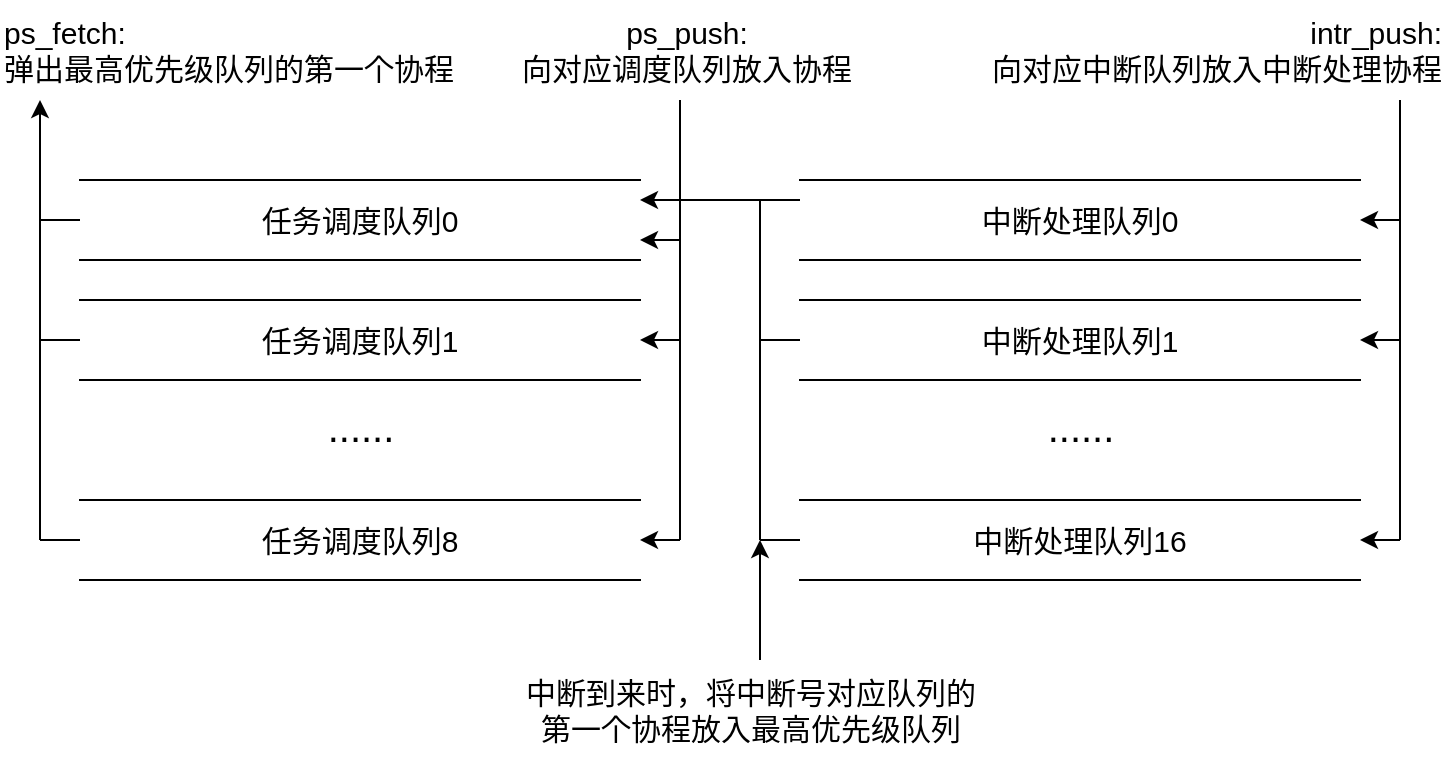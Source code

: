 <mxfile version="24.3.1" type="device">
  <diagram name="第 1 页" id="asTsl10v3yfyGCw3B43l">
    <mxGraphModel dx="1050" dy="611" grid="1" gridSize="10" guides="1" tooltips="1" connect="1" arrows="1" fold="1" page="1" pageScale="1" pageWidth="827" pageHeight="1169" math="0" shadow="0">
      <root>
        <mxCell id="0" />
        <mxCell id="1" parent="0" />
        <mxCell id="mtIBvJoiP3hW8IMaiELa-23" style="edgeStyle=orthogonalEdgeStyle;rounded=0;orthogonalLoop=1;jettySize=auto;html=1;exitX=1;exitY=0.25;exitDx=0;exitDy=0;endArrow=none;endFill=0;startArrow=classic;startFill=1;" parent="1" source="mtIBvJoiP3hW8IMaiELa-1" edge="1">
          <mxGeometry relative="1" as="geometry">
            <mxPoint x="460" y="130" as="targetPoint" />
            <mxPoint x="360" y="130" as="sourcePoint" />
          </mxGeometry>
        </mxCell>
        <mxCell id="mtIBvJoiP3hW8IMaiELa-29" style="edgeStyle=orthogonalEdgeStyle;rounded=0;orthogonalLoop=1;jettySize=auto;html=1;exitX=1;exitY=0.75;exitDx=0;exitDy=0;startArrow=classic;startFill=1;endArrow=none;endFill=0;" parent="1" source="mtIBvJoiP3hW8IMaiELa-1" edge="1">
          <mxGeometry relative="1" as="geometry">
            <mxPoint x="420" y="150" as="targetPoint" />
          </mxGeometry>
        </mxCell>
        <mxCell id="mtIBvJoiP3hW8IMaiELa-37" style="edgeStyle=orthogonalEdgeStyle;rounded=0;orthogonalLoop=1;jettySize=auto;html=1;exitX=0;exitY=0.5;exitDx=0;exitDy=0;endArrow=none;endFill=0;" parent="1" source="mtIBvJoiP3hW8IMaiELa-1" edge="1">
          <mxGeometry relative="1" as="geometry">
            <mxPoint x="100" y="140" as="targetPoint" />
          </mxGeometry>
        </mxCell>
        <mxCell id="mtIBvJoiP3hW8IMaiELa-1" value="" style="shape=partialRectangle;whiteSpace=wrap;html=1;left=0;right=0;fillColor=none;" parent="1" vertex="1">
          <mxGeometry x="120" y="120" width="280" height="40" as="geometry" />
        </mxCell>
        <mxCell id="mtIBvJoiP3hW8IMaiELa-32" style="edgeStyle=orthogonalEdgeStyle;rounded=0;orthogonalLoop=1;jettySize=auto;html=1;exitX=1;exitY=0.5;exitDx=0;exitDy=0;endArrow=none;endFill=0;startArrow=classic;startFill=1;" parent="1" source="mtIBvJoiP3hW8IMaiELa-2" edge="1">
          <mxGeometry relative="1" as="geometry">
            <mxPoint x="420" y="200" as="targetPoint" />
          </mxGeometry>
        </mxCell>
        <mxCell id="mtIBvJoiP3hW8IMaiELa-36" style="edgeStyle=orthogonalEdgeStyle;rounded=0;orthogonalLoop=1;jettySize=auto;html=1;exitX=0;exitY=0.5;exitDx=0;exitDy=0;endArrow=none;endFill=0;" parent="1" source="mtIBvJoiP3hW8IMaiELa-2" edge="1">
          <mxGeometry relative="1" as="geometry">
            <mxPoint x="100" y="200" as="targetPoint" />
          </mxGeometry>
        </mxCell>
        <mxCell id="mtIBvJoiP3hW8IMaiELa-2" value="" style="shape=partialRectangle;whiteSpace=wrap;html=1;left=0;right=0;fillColor=none;" parent="1" vertex="1">
          <mxGeometry x="120" y="180" width="280" height="40" as="geometry" />
        </mxCell>
        <mxCell id="mtIBvJoiP3hW8IMaiELa-31" style="edgeStyle=orthogonalEdgeStyle;rounded=0;orthogonalLoop=1;jettySize=auto;html=1;exitX=1;exitY=0.5;exitDx=0;exitDy=0;startArrow=classic;startFill=1;endArrow=none;endFill=0;" parent="1" source="mtIBvJoiP3hW8IMaiELa-3" edge="1">
          <mxGeometry relative="1" as="geometry">
            <mxPoint x="420" y="300" as="targetPoint" />
          </mxGeometry>
        </mxCell>
        <mxCell id="mtIBvJoiP3hW8IMaiELa-35" style="edgeStyle=orthogonalEdgeStyle;rounded=0;orthogonalLoop=1;jettySize=auto;html=1;exitX=0;exitY=0.5;exitDx=0;exitDy=0;endArrow=none;endFill=0;" parent="1" source="mtIBvJoiP3hW8IMaiELa-3" edge="1">
          <mxGeometry relative="1" as="geometry">
            <mxPoint x="100" y="300" as="targetPoint" />
          </mxGeometry>
        </mxCell>
        <mxCell id="mtIBvJoiP3hW8IMaiELa-3" value="" style="shape=partialRectangle;whiteSpace=wrap;html=1;left=0;right=0;fillColor=none;" parent="1" vertex="1">
          <mxGeometry x="120" y="280" width="280" height="40" as="geometry" />
        </mxCell>
        <mxCell id="mtIBvJoiP3hW8IMaiELa-4" value="&lt;font style=&quot;font-size: 20px;&quot;&gt;......&lt;/font&gt;" style="text;html=1;align=center;verticalAlign=middle;resizable=0;points=[];autosize=1;strokeColor=none;fillColor=none;" parent="1" vertex="1">
          <mxGeometry x="230" y="223" width="60" height="40" as="geometry" />
        </mxCell>
        <mxCell id="mtIBvJoiP3hW8IMaiELa-6" value="&lt;font style=&quot;font-size: 15px;&quot;&gt;任务调度队列0&lt;/font&gt;" style="text;html=1;align=center;verticalAlign=middle;whiteSpace=wrap;rounded=0;" parent="1" vertex="1">
          <mxGeometry x="192" y="125" width="136" height="30" as="geometry" />
        </mxCell>
        <mxCell id="mtIBvJoiP3hW8IMaiELa-8" value="&lt;font style=&quot;font-size: 15px;&quot;&gt;任务调度队列1&lt;/font&gt;" style="text;html=1;align=center;verticalAlign=middle;whiteSpace=wrap;rounded=0;" parent="1" vertex="1">
          <mxGeometry x="192" y="185" width="136" height="30" as="geometry" />
        </mxCell>
        <mxCell id="mtIBvJoiP3hW8IMaiELa-9" value="&lt;font style=&quot;font-size: 15px;&quot;&gt;任务调度队列8&lt;/font&gt;" style="text;html=1;align=center;verticalAlign=middle;whiteSpace=wrap;rounded=0;" parent="1" vertex="1">
          <mxGeometry x="192" y="285" width="136" height="30" as="geometry" />
        </mxCell>
        <mxCell id="mtIBvJoiP3hW8IMaiELa-20" style="edgeStyle=orthogonalEdgeStyle;rounded=0;orthogonalLoop=1;jettySize=auto;html=1;exitX=1;exitY=0.5;exitDx=0;exitDy=0;startArrow=classic;startFill=1;endArrow=none;endFill=0;" parent="1" source="mtIBvJoiP3hW8IMaiELa-10" edge="1">
          <mxGeometry relative="1" as="geometry">
            <mxPoint x="780" y="140" as="targetPoint" />
          </mxGeometry>
        </mxCell>
        <mxCell id="mtIBvJoiP3hW8IMaiELa-27" style="edgeStyle=orthogonalEdgeStyle;rounded=0;orthogonalLoop=1;jettySize=auto;html=1;exitX=0;exitY=0.25;exitDx=0;exitDy=0;endArrow=none;endFill=0;" parent="1" source="mtIBvJoiP3hW8IMaiELa-10" edge="1">
          <mxGeometry relative="1" as="geometry">
            <mxPoint x="460" y="130.184" as="targetPoint" />
          </mxGeometry>
        </mxCell>
        <mxCell id="mtIBvJoiP3hW8IMaiELa-10" value="" style="shape=partialRectangle;whiteSpace=wrap;html=1;left=0;right=0;fillColor=none;" parent="1" vertex="1">
          <mxGeometry x="480" y="120" width="280" height="40" as="geometry" />
        </mxCell>
        <mxCell id="mtIBvJoiP3hW8IMaiELa-19" style="edgeStyle=orthogonalEdgeStyle;rounded=0;orthogonalLoop=1;jettySize=auto;html=1;exitX=1;exitY=0.5;exitDx=0;exitDy=0;startArrow=classic;startFill=1;endArrow=none;endFill=0;" parent="1" source="mtIBvJoiP3hW8IMaiELa-11" edge="1">
          <mxGeometry relative="1" as="geometry">
            <mxPoint x="780" y="200" as="targetPoint" />
          </mxGeometry>
        </mxCell>
        <mxCell id="mtIBvJoiP3hW8IMaiELa-25" style="edgeStyle=orthogonalEdgeStyle;rounded=0;orthogonalLoop=1;jettySize=auto;html=1;exitX=0;exitY=0.5;exitDx=0;exitDy=0;endArrow=none;endFill=0;" parent="1" source="mtIBvJoiP3hW8IMaiELa-11" edge="1">
          <mxGeometry relative="1" as="geometry">
            <mxPoint x="460" y="200" as="targetPoint" />
          </mxGeometry>
        </mxCell>
        <mxCell id="mtIBvJoiP3hW8IMaiELa-11" value="" style="shape=partialRectangle;whiteSpace=wrap;html=1;left=0;right=0;fillColor=none;" parent="1" vertex="1">
          <mxGeometry x="480" y="180" width="280" height="40" as="geometry" />
        </mxCell>
        <mxCell id="mtIBvJoiP3hW8IMaiELa-18" style="edgeStyle=orthogonalEdgeStyle;rounded=0;orthogonalLoop=1;jettySize=auto;html=1;endArrow=none;endFill=0;startArrow=classic;startFill=1;" parent="1" source="mtIBvJoiP3hW8IMaiELa-12" edge="1">
          <mxGeometry relative="1" as="geometry">
            <mxPoint x="780" y="300" as="targetPoint" />
          </mxGeometry>
        </mxCell>
        <mxCell id="mtIBvJoiP3hW8IMaiELa-26" style="edgeStyle=orthogonalEdgeStyle;rounded=0;orthogonalLoop=1;jettySize=auto;html=1;exitX=0;exitY=0.5;exitDx=0;exitDy=0;endArrow=none;endFill=0;" parent="1" source="mtIBvJoiP3hW8IMaiELa-12" edge="1">
          <mxGeometry relative="1" as="geometry">
            <mxPoint x="460" y="300" as="targetPoint" />
          </mxGeometry>
        </mxCell>
        <mxCell id="mtIBvJoiP3hW8IMaiELa-12" value="" style="shape=partialRectangle;whiteSpace=wrap;html=1;left=0;right=0;fillColor=none;" parent="1" vertex="1">
          <mxGeometry x="480" y="280" width="280" height="40" as="geometry" />
        </mxCell>
        <mxCell id="mtIBvJoiP3hW8IMaiELa-13" value="&lt;font style=&quot;font-size: 20px;&quot;&gt;......&lt;/font&gt;" style="text;html=1;align=center;verticalAlign=middle;resizable=0;points=[];autosize=1;strokeColor=none;fillColor=none;" parent="1" vertex="1">
          <mxGeometry x="590" y="223" width="60" height="40" as="geometry" />
        </mxCell>
        <mxCell id="mtIBvJoiP3hW8IMaiELa-14" value="&lt;font style=&quot;font-size: 15px;&quot;&gt;中断处理队列0&lt;/font&gt;" style="text;html=1;align=center;verticalAlign=middle;whiteSpace=wrap;rounded=0;" parent="1" vertex="1">
          <mxGeometry x="552" y="125" width="136" height="30" as="geometry" />
        </mxCell>
        <mxCell id="mtIBvJoiP3hW8IMaiELa-15" value="&lt;font style=&quot;font-size: 15px;&quot;&gt;中断处理队列1&lt;/font&gt;" style="text;html=1;align=center;verticalAlign=middle;whiteSpace=wrap;rounded=0;" parent="1" vertex="1">
          <mxGeometry x="552" y="185" width="136" height="30" as="geometry" />
        </mxCell>
        <mxCell id="mtIBvJoiP3hW8IMaiELa-16" value="&lt;font style=&quot;font-size: 15px;&quot;&gt;中断处理队列16&lt;/font&gt;" style="text;html=1;align=center;verticalAlign=middle;whiteSpace=wrap;rounded=0;" parent="1" vertex="1">
          <mxGeometry x="546" y="285" width="148" height="30" as="geometry" />
        </mxCell>
        <mxCell id="mtIBvJoiP3hW8IMaiELa-17" value="" style="endArrow=none;html=1;rounded=0;" parent="1" edge="1">
          <mxGeometry width="50" height="50" relative="1" as="geometry">
            <mxPoint x="780" y="300" as="sourcePoint" />
            <mxPoint x="780" y="80" as="targetPoint" />
          </mxGeometry>
        </mxCell>
        <mxCell id="mtIBvJoiP3hW8IMaiELa-21" value="&lt;font style=&quot;font-size: 15px;&quot;&gt;intr_push:&lt;/font&gt;&lt;div style=&quot;font-size: 15px;&quot;&gt;&lt;font style=&quot;font-size: 15px;&quot;&gt;向对应中断队列放入中断处理协程&lt;/font&gt;&lt;/div&gt;" style="text;html=1;align=right;verticalAlign=middle;resizable=0;points=[];autosize=1;strokeColor=none;fillColor=none;" parent="1" vertex="1">
          <mxGeometry x="552" y="30" width="250" height="50" as="geometry" />
        </mxCell>
        <mxCell id="mtIBvJoiP3hW8IMaiELa-22" value="" style="endArrow=none;html=1;rounded=0;" parent="1" edge="1">
          <mxGeometry width="50" height="50" relative="1" as="geometry">
            <mxPoint x="460" y="300" as="sourcePoint" />
            <mxPoint x="460" y="130" as="targetPoint" />
          </mxGeometry>
        </mxCell>
        <mxCell id="mtIBvJoiP3hW8IMaiELa-28" value="" style="endArrow=none;html=1;rounded=0;" parent="1" edge="1">
          <mxGeometry width="50" height="50" relative="1" as="geometry">
            <mxPoint x="420" y="300" as="sourcePoint" />
            <mxPoint x="420" y="80" as="targetPoint" />
          </mxGeometry>
        </mxCell>
        <mxCell id="mtIBvJoiP3hW8IMaiELa-33" value="&lt;font style=&quot;font-size: 15px;&quot;&gt;ps_push:&lt;/font&gt;&lt;div style=&quot;font-size: 15px;&quot;&gt;&lt;font style=&quot;font-size: 15px;&quot;&gt;向对应调度队列放入协程&lt;/font&gt;&lt;/div&gt;" style="text;html=1;align=center;verticalAlign=middle;resizable=0;points=[];autosize=1;strokeColor=none;fillColor=none;" parent="1" vertex="1">
          <mxGeometry x="328" y="30" width="190" height="50" as="geometry" />
        </mxCell>
        <mxCell id="mtIBvJoiP3hW8IMaiELa-34" value="" style="endArrow=classic;html=1;rounded=0;startArrow=none;startFill=0;endFill=1;" parent="1" edge="1">
          <mxGeometry width="50" height="50" relative="1" as="geometry">
            <mxPoint x="100" y="300" as="sourcePoint" />
            <mxPoint x="100" y="80" as="targetPoint" />
          </mxGeometry>
        </mxCell>
        <mxCell id="mtIBvJoiP3hW8IMaiELa-38" value="&lt;font style=&quot;font-size: 15px;&quot;&gt;ps_fetch:&lt;/font&gt;&lt;div style=&quot;font-size: 15px;&quot;&gt;弹出最高优先级队列的第一个协程&lt;/div&gt;" style="text;html=1;align=left;verticalAlign=middle;resizable=0;points=[];autosize=1;strokeColor=none;fillColor=none;" parent="1" vertex="1">
          <mxGeometry x="80" y="30" width="250" height="50" as="geometry" />
        </mxCell>
        <mxCell id="mtIBvJoiP3hW8IMaiELa-40" value="" style="endArrow=classic;html=1;rounded=0;" parent="1" edge="1">
          <mxGeometry width="50" height="50" relative="1" as="geometry">
            <mxPoint x="460" y="360" as="sourcePoint" />
            <mxPoint x="460" y="300" as="targetPoint" />
          </mxGeometry>
        </mxCell>
        <mxCell id="mtIBvJoiP3hW8IMaiELa-41" value="&lt;span style=&quot;font-size: 15px;&quot;&gt;中断到来时，将中断号对应队列的&lt;/span&gt;&lt;div&gt;&lt;span style=&quot;font-size: 15px;&quot;&gt;第一个协程放入最高优先级队列&lt;/span&gt;&lt;/div&gt;" style="text;html=1;align=center;verticalAlign=middle;resizable=0;points=[];autosize=1;strokeColor=none;fillColor=none;overflow=visible;imageAspect=1;" parent="1" vertex="1">
          <mxGeometry x="330" y="360" width="250" height="50" as="geometry" />
        </mxCell>
      </root>
    </mxGraphModel>
  </diagram>
</mxfile>
